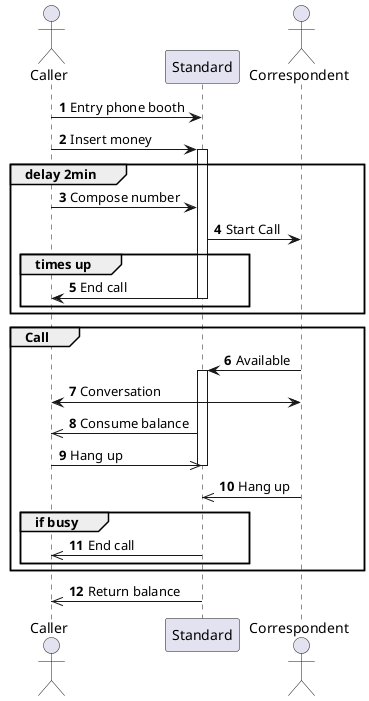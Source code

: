 @startuml  phone_sequence
autonumber 1

actor Caller as Caller order 1
participant Standard order 2
actor Correspondent order 3

Caller -> Standard: Entry phone booth
Caller -> Standard: Insert money
activate Standard
group delay 2min
Caller -> Standard : Compose number
Standard -> Correspondent : Start Call 
group times up 
Standard -> Caller : End call
deactivate Standard 
end
end
group Call
Correspondent -> Standard : Available 
activate Standard
Caller <-> Correspondent : Conversation 
Standard ->> Caller : Consume balance
Caller ->> Standard : Hang up
deactivate Standard
Correspondent ->> Standard : Hang up
deactivate Standard
group if busy
Standard ->> Caller : End call
end
end
Standard ->> Caller : Return balance

@enduml
